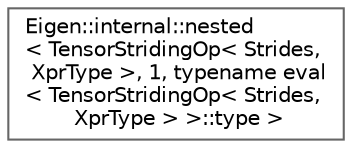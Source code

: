 digraph "类继承关系图"
{
 // LATEX_PDF_SIZE
  bgcolor="transparent";
  edge [fontname=Helvetica,fontsize=10,labelfontname=Helvetica,labelfontsize=10];
  node [fontname=Helvetica,fontsize=10,shape=box,height=0.2,width=0.4];
  rankdir="LR";
  Node0 [id="Node000000",label="Eigen::internal::nested\l\< TensorStridingOp\< Strides,\l XprType \>, 1, typename eval\l\< TensorStridingOp\< Strides,\l XprType \> \>::type \>",height=0.2,width=0.4,color="grey40", fillcolor="white", style="filled",URL="$struct_eigen_1_1internal_1_1nested_3_01_tensor_striding_op_3_01_strides_00_01_xpr_type_01_4_00_02d594d957e3c480f253fbd76dacb178f.html",tooltip=" "];
}
